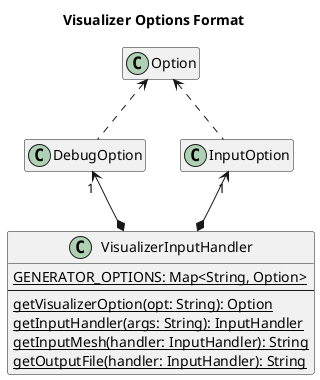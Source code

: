 @startuml

hide empty members
skinparam linetype polyline

title "Visualizer Options Format"

class Option {}

class DebugOption{}
class InputOption {}

class VisualizerInputHandler {
    {static} GENERATOR_OPTIONS: Map<String, Option>
    ---
    {static} getVisualizerOption(opt: String): Option
    {static} getInputHandler(args: String): InputHandler
    {static} getInputMesh(handler: InputHandler): String
    {static} getOutputFile(handler: InputHandler): String
}


Option <-[dashed]- DebugOption
Option <-[dashed]- InputOption

DebugOption             "1" <--*        VisualizerInputHandler
InputOption             "1" <--*        VisualizerInputHandler

@enduml